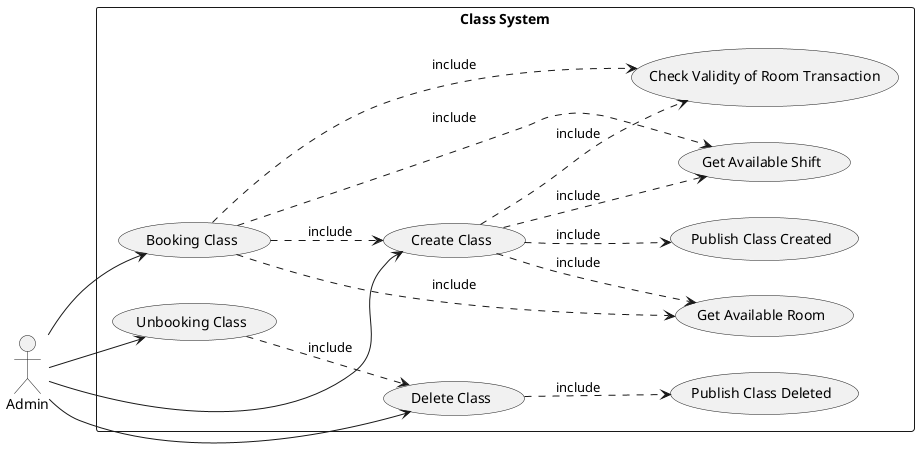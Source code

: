 @startuml ClassSubSystem

left to right direction

skinparam Monochrome true
skinparam Shadowing false
skinparam packageStyle rectangle

actor Admin

rectangle "Class System" {
    Admin --> (Create Class)
    Admin --> (Delete Class)
    Admin --> (Booking Class)
    Admin --> (Unbooking Class)

    (Create Class) ..> (Publish Class Created) : include
    (Delete Class) ..> (Publish Class Deleted) : include

    (Booking Class) ..> (Create Class) : include
    (Unbooking Class) ..> (Delete Class) : include

    (Create Class) ..> (Get Available Shift) : include
    (Create Class) ..> (Get Available Room) : include
    (Create Class) ..> (Check Validity of Room Transaction) : include
    (Booking Class) ..> (Get Available Shift) : include
    (Booking Class) ..> (Get Available Room) : include
    (Booking Class) ..> (Check Validity of Room Transaction) : include
}

@enduml